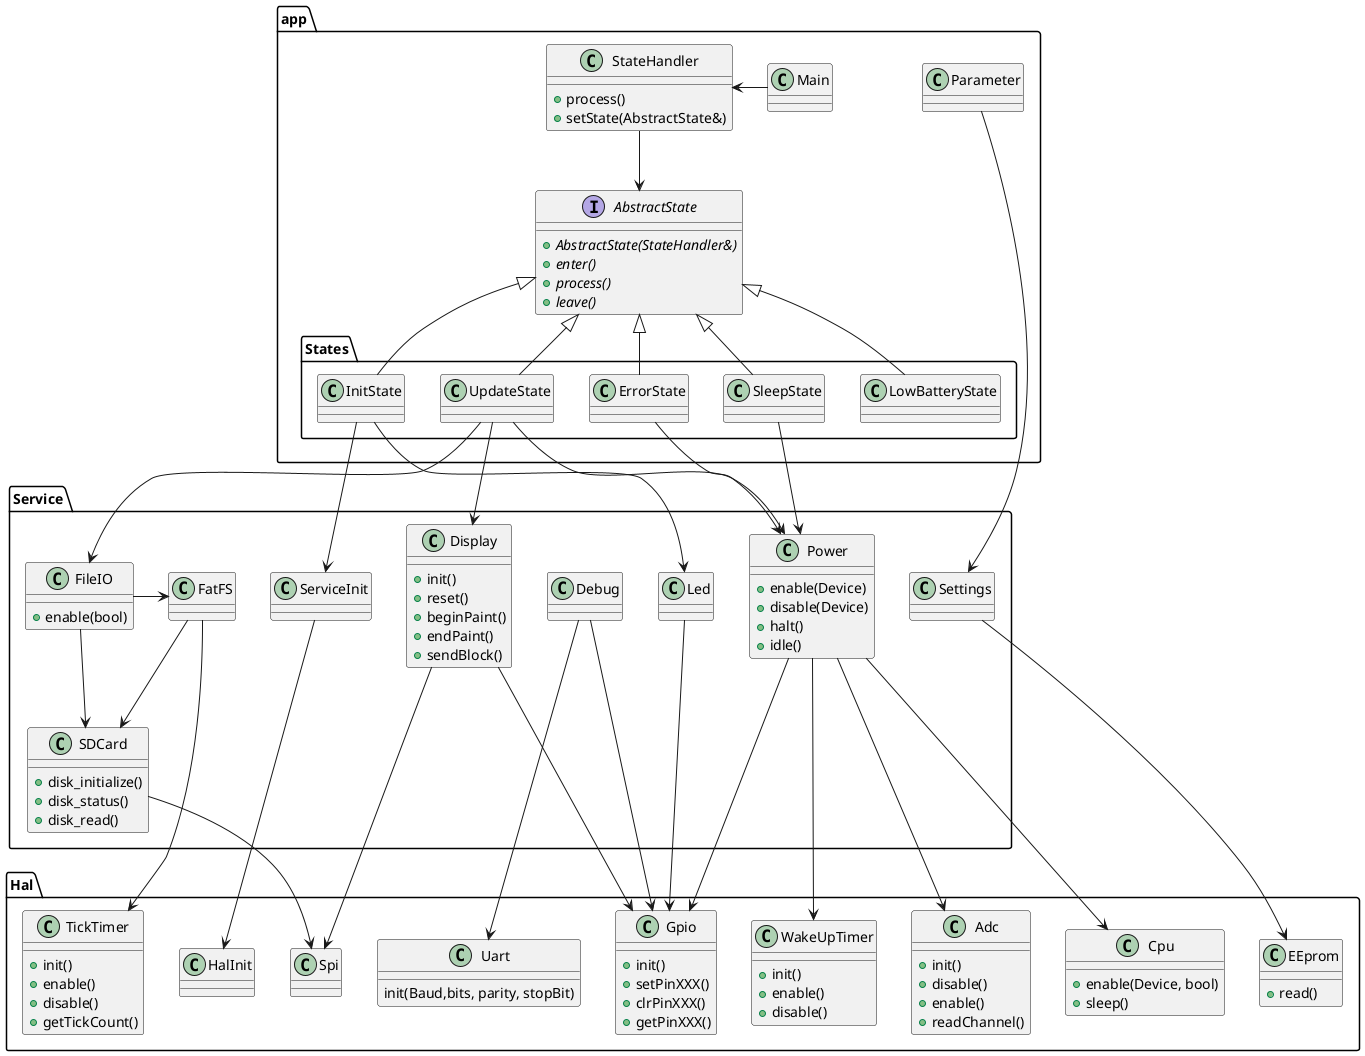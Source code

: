 @startuml

package app {
    class Main
    class StateHandler {
        +process()
        +setState(AbstractState&)
    }

    interface AbstractState {
        {abstract}+AbstractState(StateHandler&)
        {abstract} +enter()
        {abstract} +process()
        {abstract} +leave()
    }

    class Parameter {

    }

    package States {
        class SleepState
        class UpdateState
        class InitState
        class ErrorState
        class LowBatteryState

        UpdateState -u-|> AbstractState
        SleepState -u-|> AbstractState
        InitState -u-|> AbstractState
        ErrorState -u-|> AbstractState
        LowBatteryState -u-|> AbstractState
    }

    Main -> StateHandler
    StateHandler --> AbstractState
}

package Service {
    class FileIO {
        +enable(bool)
    }
    class FatFS
    class ServiceInit {
      
    }
    class Display {
        +init()
        +reset()
        +beginPaint()
        +endPaint()
        +sendBlock()
    }
    class SDCard {
        +disk_initialize()
        +disk_status()
        +disk_read()
    }

    class Debug
    
    class Led {

    }

    class Power {
        +enable(Device)
        +disable(Device)
        +halt()
        +idle()
    }

    class Settings {

    }

}

package Hal {

    class Spi 
    class Uart {
        init(Baud,bits, parity, stopBit)

    }
    
    class HalInit
    class Cpu {
        +enable(Device, bool)
        +sleep()
    }
    class Gpio {
        +init()
        +setPinXXX()
        +clrPinXXX()
        +getPinXXX()
    }

    class TickTimer {
        +init()
        +enable()
        +disable()
        +getTickCount()
    }
    
    class WakeUpTimer {
        +init()
        +enable()
        +disable()
    }

    class Adc {
        +init()
        +disable()
        +enable()
        +readChannel()
    }

    class EEprom {
        +read()
    }

}

InitState --> ServiceInit
InitState --> Led
ServiceInit --> HalInit
UpdateState --> FileIO
UpdateState --> Display
SleepState --> Power
ErrorState --> Power
UpdateState --> Power
Parameter --> Settings

FileIO ->FatFS
FatFS --> SDCard
FileIO --> SDCard

Debug --> Uart
Debug --> Gpio
SDCard --> Spi
Display --> Spi
Display --> Gpio
Power --> Cpu
Power --> WakeUpTimer
Power --> Gpio
Power ---> Adc
FatFS --> TickTimer
Settings --> EEprom
Led --> Gpio

@enduml